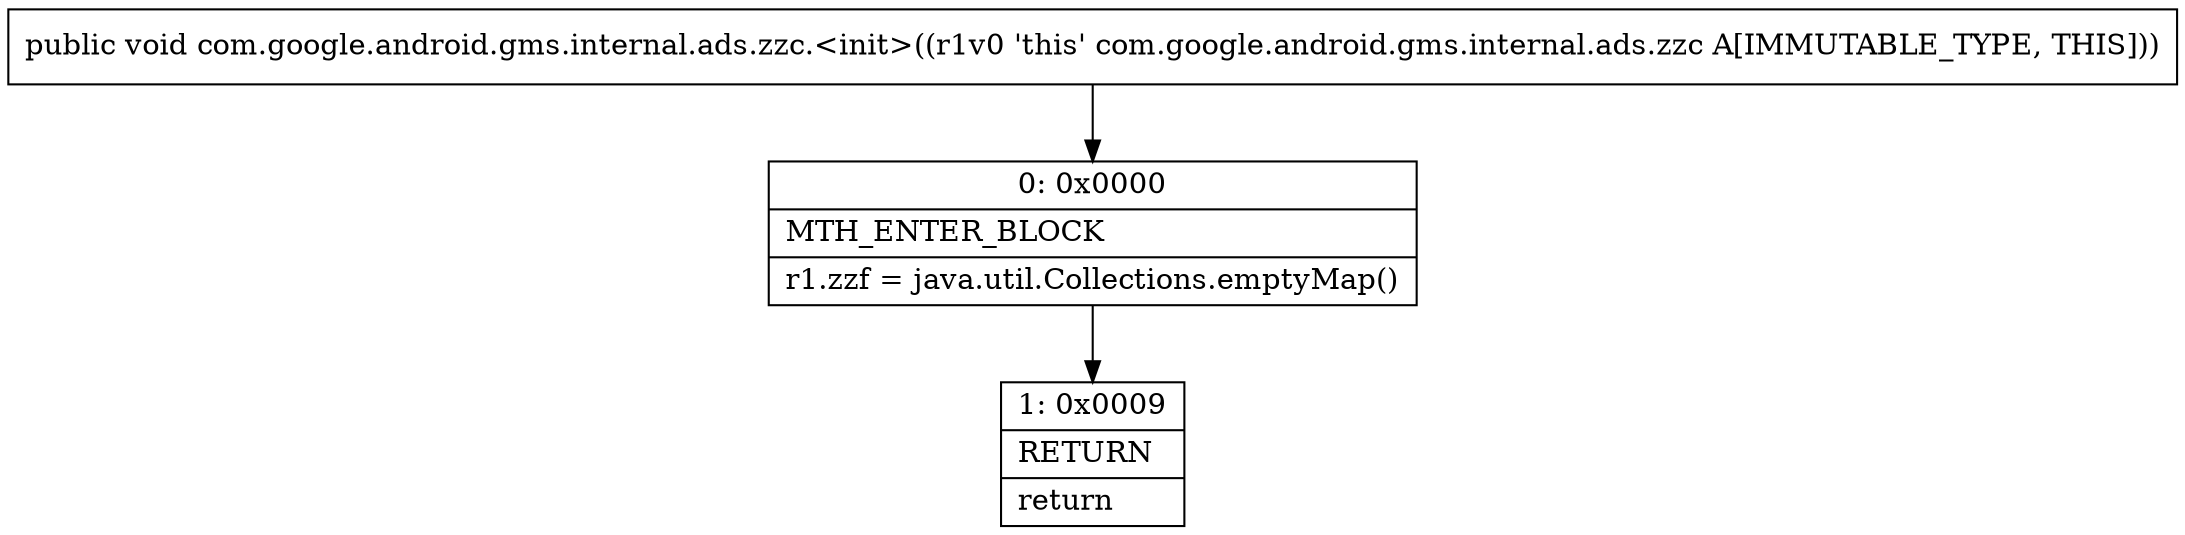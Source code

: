 digraph "CFG forcom.google.android.gms.internal.ads.zzc.\<init\>()V" {
Node_0 [shape=record,label="{0\:\ 0x0000|MTH_ENTER_BLOCK\l|r1.zzf = java.util.Collections.emptyMap()\l}"];
Node_1 [shape=record,label="{1\:\ 0x0009|RETURN\l|return\l}"];
MethodNode[shape=record,label="{public void com.google.android.gms.internal.ads.zzc.\<init\>((r1v0 'this' com.google.android.gms.internal.ads.zzc A[IMMUTABLE_TYPE, THIS])) }"];
MethodNode -> Node_0;
Node_0 -> Node_1;
}

